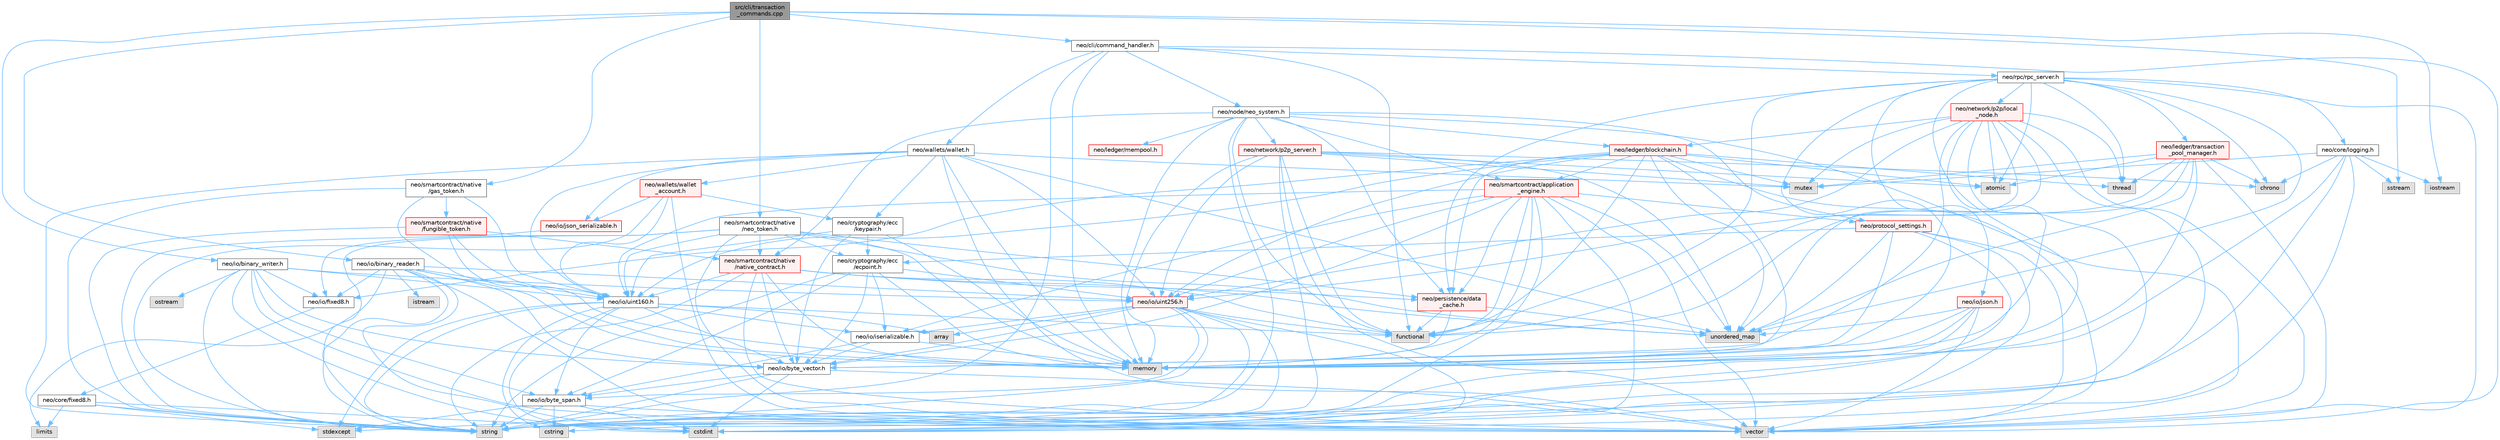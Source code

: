 digraph "src/cli/transaction_commands.cpp"
{
 // LATEX_PDF_SIZE
  bgcolor="transparent";
  edge [fontname=Helvetica,fontsize=10,labelfontname=Helvetica,labelfontsize=10];
  node [fontname=Helvetica,fontsize=10,shape=box,height=0.2,width=0.4];
  Node1 [id="Node000001",label="src/cli/transaction\l_commands.cpp",height=0.2,width=0.4,color="gray40", fillcolor="grey60", style="filled", fontcolor="black",tooltip=" "];
  Node1 -> Node2 [id="edge1_Node000001_Node000002",color="steelblue1",style="solid",tooltip=" "];
  Node2 [id="Node000002",label="neo/cli/command_handler.h",height=0.2,width=0.4,color="grey40", fillcolor="white", style="filled",URL="$command__handler_8h.html",tooltip=" "];
  Node2 -> Node3 [id="edge2_Node000002_Node000003",color="steelblue1",style="solid",tooltip=" "];
  Node3 [id="Node000003",label="neo/node/neo_system.h",height=0.2,width=0.4,color="grey40", fillcolor="white", style="filled",URL="$node_2neo__system_8h.html",tooltip=" "];
  Node3 -> Node4 [id="edge3_Node000003_Node000004",color="steelblue1",style="solid",tooltip=" "];
  Node4 [id="Node000004",label="neo/ledger/blockchain.h",height=0.2,width=0.4,color="red", fillcolor="#FFF0F0", style="filled",URL="$blockchain_8h.html",tooltip=" "];
  Node4 -> Node22 [id="edge4_Node000004_Node000022",color="steelblue1",style="solid",tooltip=" "];
  Node22 [id="Node000022",label="neo/io/fixed8.h",height=0.2,width=0.4,color="grey40", fillcolor="white", style="filled",URL="$io_2fixed8_8h.html",tooltip=" "];
  Node22 -> Node23 [id="edge5_Node000022_Node000023",color="steelblue1",style="solid",tooltip=" "];
  Node23 [id="Node000023",label="neo/core/fixed8.h",height=0.2,width=0.4,color="grey40", fillcolor="white", style="filled",URL="$core_2fixed8_8h.html",tooltip=" "];
  Node23 -> Node8 [id="edge6_Node000023_Node000008",color="steelblue1",style="solid",tooltip=" "];
  Node8 [id="Node000008",label="cstdint",height=0.2,width=0.4,color="grey60", fillcolor="#E0E0E0", style="filled",tooltip=" "];
  Node23 -> Node24 [id="edge7_Node000023_Node000024",color="steelblue1",style="solid",tooltip=" "];
  Node24 [id="Node000024",label="limits",height=0.2,width=0.4,color="grey60", fillcolor="#E0E0E0", style="filled",tooltip=" "];
  Node23 -> Node10 [id="edge8_Node000023_Node000010",color="steelblue1",style="solid",tooltip=" "];
  Node10 [id="Node000010",label="stdexcept",height=0.2,width=0.4,color="grey60", fillcolor="#E0E0E0", style="filled",tooltip=" "];
  Node23 -> Node11 [id="edge9_Node000023_Node000011",color="steelblue1",style="solid",tooltip=" "];
  Node11 [id="Node000011",label="string",height=0.2,width=0.4,color="grey60", fillcolor="#E0E0E0", style="filled",tooltip=" "];
  Node4 -> Node15 [id="edge10_Node000004_Node000015",color="steelblue1",style="solid",tooltip=" "];
  Node15 [id="Node000015",label="neo/io/uint160.h",height=0.2,width=0.4,color="grey40", fillcolor="white", style="filled",URL="$uint160_8h.html",tooltip=" "];
  Node15 -> Node7 [id="edge11_Node000015_Node000007",color="steelblue1",style="solid",tooltip=" "];
  Node7 [id="Node000007",label="neo/io/byte_span.h",height=0.2,width=0.4,color="grey40", fillcolor="white", style="filled",URL="$io_2byte__span_8h.html",tooltip=" "];
  Node7 -> Node8 [id="edge12_Node000007_Node000008",color="steelblue1",style="solid",tooltip=" "];
  Node7 -> Node9 [id="edge13_Node000007_Node000009",color="steelblue1",style="solid",tooltip=" "];
  Node9 [id="Node000009",label="cstring",height=0.2,width=0.4,color="grey60", fillcolor="#E0E0E0", style="filled",tooltip=" "];
  Node7 -> Node10 [id="edge14_Node000007_Node000010",color="steelblue1",style="solid",tooltip=" "];
  Node7 -> Node11 [id="edge15_Node000007_Node000011",color="steelblue1",style="solid",tooltip=" "];
  Node7 -> Node12 [id="edge16_Node000007_Node000012",color="steelblue1",style="solid",tooltip=" "];
  Node12 [id="Node000012",label="vector",height=0.2,width=0.4,color="grey60", fillcolor="#E0E0E0", style="filled",tooltip=" "];
  Node15 -> Node13 [id="edge17_Node000015_Node000013",color="steelblue1",style="solid",tooltip=" "];
  Node13 [id="Node000013",label="neo/io/byte_vector.h",height=0.2,width=0.4,color="grey40", fillcolor="white", style="filled",URL="$io_2byte__vector_8h.html",tooltip=" "];
  Node13 -> Node7 [id="edge18_Node000013_Node000007",color="steelblue1",style="solid",tooltip=" "];
  Node13 -> Node8 [id="edge19_Node000013_Node000008",color="steelblue1",style="solid",tooltip=" "];
  Node13 -> Node11 [id="edge20_Node000013_Node000011",color="steelblue1",style="solid",tooltip=" "];
  Node13 -> Node12 [id="edge21_Node000013_Node000012",color="steelblue1",style="solid",tooltip=" "];
  Node15 -> Node6 [id="edge22_Node000015_Node000006",color="steelblue1",style="solid",tooltip=" "];
  Node6 [id="Node000006",label="neo/io/iserializable.h",height=0.2,width=0.4,color="grey40", fillcolor="white", style="filled",URL="$iserializable_8h.html",tooltip=" "];
  Node6 -> Node7 [id="edge23_Node000006_Node000007",color="steelblue1",style="solid",tooltip=" "];
  Node6 -> Node13 [id="edge24_Node000006_Node000013",color="steelblue1",style="solid",tooltip=" "];
  Node6 -> Node14 [id="edge25_Node000006_Node000014",color="steelblue1",style="solid",tooltip=" "];
  Node14 [id="Node000014",label="memory",height=0.2,width=0.4,color="grey60", fillcolor="#E0E0E0", style="filled",tooltip=" "];
  Node15 -> Node16 [id="edge26_Node000015_Node000016",color="steelblue1",style="solid",tooltip=" "];
  Node16 [id="Node000016",label="array",height=0.2,width=0.4,color="grey60", fillcolor="#E0E0E0", style="filled",tooltip=" "];
  Node15 -> Node8 [id="edge27_Node000015_Node000008",color="steelblue1",style="solid",tooltip=" "];
  Node15 -> Node9 [id="edge28_Node000015_Node000009",color="steelblue1",style="solid",tooltip=" "];
  Node15 -> Node17 [id="edge29_Node000015_Node000017",color="steelblue1",style="solid",tooltip=" "];
  Node17 [id="Node000017",label="functional",height=0.2,width=0.4,color="grey60", fillcolor="#E0E0E0", style="filled",tooltip=" "];
  Node15 -> Node10 [id="edge30_Node000015_Node000010",color="steelblue1",style="solid",tooltip=" "];
  Node15 -> Node11 [id="edge31_Node000015_Node000011",color="steelblue1",style="solid",tooltip=" "];
  Node4 -> Node18 [id="edge32_Node000004_Node000018",color="steelblue1",style="solid",tooltip=" "];
  Node18 [id="Node000018",label="neo/io/uint256.h",height=0.2,width=0.4,color="red", fillcolor="#FFF0F0", style="filled",URL="$uint256_8h.html",tooltip=" "];
  Node18 -> Node7 [id="edge33_Node000018_Node000007",color="steelblue1",style="solid",tooltip=" "];
  Node18 -> Node13 [id="edge34_Node000018_Node000013",color="steelblue1",style="solid",tooltip=" "];
  Node18 -> Node6 [id="edge35_Node000018_Node000006",color="steelblue1",style="solid",tooltip=" "];
  Node18 -> Node16 [id="edge36_Node000018_Node000016",color="steelblue1",style="solid",tooltip=" "];
  Node18 -> Node8 [id="edge37_Node000018_Node000008",color="steelblue1",style="solid",tooltip=" "];
  Node18 -> Node9 [id="edge38_Node000018_Node000009",color="steelblue1",style="solid",tooltip=" "];
  Node18 -> Node17 [id="edge39_Node000018_Node000017",color="steelblue1",style="solid",tooltip=" "];
  Node18 -> Node10 [id="edge40_Node000018_Node000010",color="steelblue1",style="solid",tooltip=" "];
  Node18 -> Node11 [id="edge41_Node000018_Node000011",color="steelblue1",style="solid",tooltip=" "];
  Node4 -> Node73 [id="edge42_Node000004_Node000073",color="steelblue1",style="solid",tooltip=" "];
  Node73 [id="Node000073",label="neo/persistence/data\l_cache.h",height=0.2,width=0.4,color="red", fillcolor="#FFF0F0", style="filled",URL="$data__cache_8h.html",tooltip=" "];
  Node73 -> Node17 [id="edge43_Node000073_Node000017",color="steelblue1",style="solid",tooltip=" "];
  Node73 -> Node14 [id="edge44_Node000073_Node000014",color="steelblue1",style="solid",tooltip=" "];
  Node73 -> Node39 [id="edge45_Node000073_Node000039",color="steelblue1",style="solid",tooltip=" "];
  Node39 [id="Node000039",label="unordered_map",height=0.2,width=0.4,color="grey60", fillcolor="#E0E0E0", style="filled",tooltip=" "];
  Node4 -> Node90 [id="edge46_Node000004_Node000090",color="steelblue1",style="solid",tooltip=" "];
  Node90 [id="Node000090",label="neo/smartcontract/application\l_engine.h",height=0.2,width=0.4,color="red", fillcolor="#FFF0F0", style="filled",URL="$application__engine_8h.html",tooltip=" "];
  Node90 -> Node13 [id="edge47_Node000090_Node000013",color="steelblue1",style="solid",tooltip=" "];
  Node90 -> Node6 [id="edge48_Node000090_Node000006",color="steelblue1",style="solid",tooltip=" "];
  Node90 -> Node15 [id="edge49_Node000090_Node000015",color="steelblue1",style="solid",tooltip=" "];
  Node90 -> Node18 [id="edge50_Node000090_Node000018",color="steelblue1",style="solid",tooltip=" "];
  Node90 -> Node73 [id="edge51_Node000090_Node000073",color="steelblue1",style="solid",tooltip=" "];
  Node90 -> Node91 [id="edge52_Node000090_Node000091",color="steelblue1",style="solid",tooltip=" "];
  Node91 [id="Node000091",label="neo/protocol_settings.h",height=0.2,width=0.4,color="red", fillcolor="#FFF0F0", style="filled",URL="$protocol__settings_8h.html",tooltip=" "];
  Node91 -> Node58 [id="edge53_Node000091_Node000058",color="steelblue1",style="solid",tooltip=" "];
  Node58 [id="Node000058",label="neo/cryptography/ecc\l/ecpoint.h",height=0.2,width=0.4,color="grey40", fillcolor="white", style="filled",URL="$ecpoint_8h.html",tooltip=" "];
  Node58 -> Node7 [id="edge54_Node000058_Node000007",color="steelblue1",style="solid",tooltip=" "];
  Node58 -> Node13 [id="edge55_Node000058_Node000013",color="steelblue1",style="solid",tooltip=" "];
  Node58 -> Node6 [id="edge56_Node000058_Node000006",color="steelblue1",style="solid",tooltip=" "];
  Node58 -> Node18 [id="edge57_Node000058_Node000018",color="steelblue1",style="solid",tooltip=" "];
  Node58 -> Node14 [id="edge58_Node000058_Node000014",color="steelblue1",style="solid",tooltip=" "];
  Node58 -> Node11 [id="edge59_Node000058_Node000011",color="steelblue1",style="solid",tooltip=" "];
  Node91 -> Node8 [id="edge60_Node000091_Node000008",color="steelblue1",style="solid",tooltip=" "];
  Node91 -> Node14 [id="edge61_Node000091_Node000014",color="steelblue1",style="solid",tooltip=" "];
  Node91 -> Node11 [id="edge62_Node000091_Node000011",color="steelblue1",style="solid",tooltip=" "];
  Node91 -> Node39 [id="edge63_Node000091_Node000039",color="steelblue1",style="solid",tooltip=" "];
  Node91 -> Node12 [id="edge64_Node000091_Node000012",color="steelblue1",style="solid",tooltip=" "];
  Node90 -> Node8 [id="edge65_Node000090_Node000008",color="steelblue1",style="solid",tooltip=" "];
  Node90 -> Node17 [id="edge66_Node000090_Node000017",color="steelblue1",style="solid",tooltip=" "];
  Node90 -> Node14 [id="edge67_Node000090_Node000014",color="steelblue1",style="solid",tooltip=" "];
  Node90 -> Node11 [id="edge68_Node000090_Node000011",color="steelblue1",style="solid",tooltip=" "];
  Node90 -> Node39 [id="edge69_Node000090_Node000039",color="steelblue1",style="solid",tooltip=" "];
  Node90 -> Node12 [id="edge70_Node000090_Node000012",color="steelblue1",style="solid",tooltip=" "];
  Node4 -> Node112 [id="edge71_Node000004_Node000112",color="steelblue1",style="solid",tooltip=" "];
  Node112 [id="Node000112",label="atomic",height=0.2,width=0.4,color="grey60", fillcolor="#E0E0E0", style="filled",tooltip=" "];
  Node4 -> Node17 [id="edge72_Node000004_Node000017",color="steelblue1",style="solid",tooltip=" "];
  Node4 -> Node14 [id="edge73_Node000004_Node000014",color="steelblue1",style="solid",tooltip=" "];
  Node4 -> Node70 [id="edge74_Node000004_Node000070",color="steelblue1",style="solid",tooltip=" "];
  Node70 [id="Node000070",label="mutex",height=0.2,width=0.4,color="grey60", fillcolor="#E0E0E0", style="filled",tooltip=" "];
  Node4 -> Node115 [id="edge75_Node000004_Node000115",color="steelblue1",style="solid",tooltip=" "];
  Node115 [id="Node000115",label="thread",height=0.2,width=0.4,color="grey60", fillcolor="#E0E0E0", style="filled",tooltip=" "];
  Node4 -> Node39 [id="edge76_Node000004_Node000039",color="steelblue1",style="solid",tooltip=" "];
  Node4 -> Node12 [id="edge77_Node000004_Node000012",color="steelblue1",style="solid",tooltip=" "];
  Node3 -> Node116 [id="edge78_Node000003_Node000116",color="steelblue1",style="solid",tooltip=" "];
  Node116 [id="Node000116",label="neo/ledger/mempool.h",height=0.2,width=0.4,color="red", fillcolor="#FFF0F0", style="filled",URL="$mempool_8h.html",tooltip=" "];
  Node3 -> Node120 [id="edge79_Node000003_Node000120",color="steelblue1",style="solid",tooltip=" "];
  Node120 [id="Node000120",label="neo/network/p2p_server.h",height=0.2,width=0.4,color="red", fillcolor="#FFF0F0", style="filled",URL="$p2p__server_8h.html",tooltip=" "];
  Node120 -> Node18 [id="edge80_Node000120_Node000018",color="steelblue1",style="solid",tooltip=" "];
  Node120 -> Node112 [id="edge81_Node000120_Node000112",color="steelblue1",style="solid",tooltip=" "];
  Node120 -> Node68 [id="edge82_Node000120_Node000068",color="steelblue1",style="solid",tooltip=" "];
  Node68 [id="Node000068",label="chrono",height=0.2,width=0.4,color="grey60", fillcolor="#E0E0E0", style="filled",tooltip=" "];
  Node120 -> Node17 [id="edge83_Node000120_Node000017",color="steelblue1",style="solid",tooltip=" "];
  Node120 -> Node14 [id="edge84_Node000120_Node000014",color="steelblue1",style="solid",tooltip=" "];
  Node120 -> Node70 [id="edge85_Node000120_Node000070",color="steelblue1",style="solid",tooltip=" "];
  Node120 -> Node11 [id="edge86_Node000120_Node000011",color="steelblue1",style="solid",tooltip=" "];
  Node120 -> Node39 [id="edge87_Node000120_Node000039",color="steelblue1",style="solid",tooltip=" "];
  Node120 -> Node12 [id="edge88_Node000120_Node000012",color="steelblue1",style="solid",tooltip=" "];
  Node3 -> Node73 [id="edge89_Node000003_Node000073",color="steelblue1",style="solid",tooltip=" "];
  Node3 -> Node91 [id="edge90_Node000003_Node000091",color="steelblue1",style="solid",tooltip=" "];
  Node3 -> Node90 [id="edge91_Node000003_Node000090",color="steelblue1",style="solid",tooltip=" "];
  Node3 -> Node139 [id="edge92_Node000003_Node000139",color="steelblue1",style="solid",tooltip=" "];
  Node139 [id="Node000139",label="neo/smartcontract/native\l/native_contract.h",height=0.2,width=0.4,color="red", fillcolor="#FFF0F0", style="filled",URL="$native_2native__contract_8h.html",tooltip=" "];
  Node139 -> Node13 [id="edge93_Node000139_Node000013",color="steelblue1",style="solid",tooltip=" "];
  Node139 -> Node15 [id="edge94_Node000139_Node000015",color="steelblue1",style="solid",tooltip=" "];
  Node139 -> Node73 [id="edge95_Node000139_Node000073",color="steelblue1",style="solid",tooltip=" "];
  Node139 -> Node17 [id="edge96_Node000139_Node000017",color="steelblue1",style="solid",tooltip=" "];
  Node139 -> Node14 [id="edge97_Node000139_Node000014",color="steelblue1",style="solid",tooltip=" "];
  Node139 -> Node11 [id="edge98_Node000139_Node000011",color="steelblue1",style="solid",tooltip=" "];
  Node139 -> Node39 [id="edge99_Node000139_Node000039",color="steelblue1",style="solid",tooltip=" "];
  Node139 -> Node12 [id="edge100_Node000139_Node000012",color="steelblue1",style="solid",tooltip=" "];
  Node3 -> Node17 [id="edge101_Node000003_Node000017",color="steelblue1",style="solid",tooltip=" "];
  Node3 -> Node14 [id="edge102_Node000003_Node000014",color="steelblue1",style="solid",tooltip=" "];
  Node3 -> Node11 [id="edge103_Node000003_Node000011",color="steelblue1",style="solid",tooltip=" "];
  Node3 -> Node12 [id="edge104_Node000003_Node000012",color="steelblue1",style="solid",tooltip=" "];
  Node2 -> Node140 [id="edge105_Node000002_Node000140",color="steelblue1",style="solid",tooltip=" "];
  Node140 [id="Node000140",label="neo/rpc/rpc_server.h",height=0.2,width=0.4,color="grey40", fillcolor="white", style="filled",URL="$rpc__server_8h.html",tooltip=" "];
  Node140 -> Node141 [id="edge106_Node000140_Node000141",color="steelblue1",style="solid",tooltip=" "];
  Node141 [id="Node000141",label="neo/core/logging.h",height=0.2,width=0.4,color="grey40", fillcolor="white", style="filled",URL="$core_2logging_8h.html",tooltip=" "];
  Node141 -> Node68 [id="edge107_Node000141_Node000068",color="steelblue1",style="solid",tooltip=" "];
  Node141 -> Node8 [id="edge108_Node000141_Node000008",color="steelblue1",style="solid",tooltip=" "];
  Node141 -> Node14 [id="edge109_Node000141_Node000014",color="steelblue1",style="solid",tooltip=" "];
  Node141 -> Node80 [id="edge110_Node000141_Node000080",color="steelblue1",style="solid",tooltip=" "];
  Node80 [id="Node000080",label="sstream",height=0.2,width=0.4,color="grey60", fillcolor="#E0E0E0", style="filled",tooltip=" "];
  Node141 -> Node11 [id="edge111_Node000141_Node000011",color="steelblue1",style="solid",tooltip=" "];
  Node141 -> Node142 [id="edge112_Node000141_Node000142",color="steelblue1",style="solid",tooltip=" "];
  Node142 [id="Node000142",label="iostream",height=0.2,width=0.4,color="grey60", fillcolor="#E0E0E0", style="filled",tooltip=" "];
  Node141 -> Node70 [id="edge113_Node000141_Node000070",color="steelblue1",style="solid",tooltip=" "];
  Node140 -> Node143 [id="edge114_Node000140_Node000143",color="steelblue1",style="solid",tooltip=" "];
  Node143 [id="Node000143",label="neo/io/json.h",height=0.2,width=0.4,color="red", fillcolor="#FFF0F0", style="filled",URL="$io_2json_8h.html",tooltip=" "];
  Node143 -> Node13 [id="edge115_Node000143_Node000013",color="steelblue1",style="solid",tooltip=" "];
  Node143 -> Node14 [id="edge116_Node000143_Node000014",color="steelblue1",style="solid",tooltip=" "];
  Node143 -> Node11 [id="edge117_Node000143_Node000011",color="steelblue1",style="solid",tooltip=" "];
  Node143 -> Node39 [id="edge118_Node000143_Node000039",color="steelblue1",style="solid",tooltip=" "];
  Node143 -> Node12 [id="edge119_Node000143_Node000012",color="steelblue1",style="solid",tooltip=" "];
  Node140 -> Node144 [id="edge120_Node000140_Node000144",color="steelblue1",style="solid",tooltip=" "];
  Node144 [id="Node000144",label="neo/ledger/transaction\l_pool_manager.h",height=0.2,width=0.4,color="red", fillcolor="#FFF0F0", style="filled",URL="$transaction__pool__manager_8h.html",tooltip=" "];
  Node144 -> Node18 [id="edge121_Node000144_Node000018",color="steelblue1",style="solid",tooltip=" "];
  Node144 -> Node112 [id="edge122_Node000144_Node000112",color="steelblue1",style="solid",tooltip=" "];
  Node144 -> Node68 [id="edge123_Node000144_Node000068",color="steelblue1",style="solid",tooltip=" "];
  Node144 -> Node17 [id="edge124_Node000144_Node000017",color="steelblue1",style="solid",tooltip=" "];
  Node144 -> Node14 [id="edge125_Node000144_Node000014",color="steelblue1",style="solid",tooltip=" "];
  Node144 -> Node70 [id="edge126_Node000144_Node000070",color="steelblue1",style="solid",tooltip=" "];
  Node144 -> Node115 [id="edge127_Node000144_Node000115",color="steelblue1",style="solid",tooltip=" "];
  Node144 -> Node39 [id="edge128_Node000144_Node000039",color="steelblue1",style="solid",tooltip=" "];
  Node144 -> Node12 [id="edge129_Node000144_Node000012",color="steelblue1",style="solid",tooltip=" "];
  Node140 -> Node145 [id="edge130_Node000140_Node000145",color="steelblue1",style="solid",tooltip=" "];
  Node145 [id="Node000145",label="neo/network/p2p/local\l_node.h",height=0.2,width=0.4,color="red", fillcolor="#FFF0F0", style="filled",URL="$local__node_8h.html",tooltip=" "];
  Node145 -> Node13 [id="edge131_Node000145_Node000013",color="steelblue1",style="solid",tooltip=" "];
  Node145 -> Node18 [id="edge132_Node000145_Node000018",color="steelblue1",style="solid",tooltip=" "];
  Node145 -> Node4 [id="edge133_Node000145_Node000004",color="steelblue1",style="solid",tooltip=" "];
  Node145 -> Node112 [id="edge134_Node000145_Node000112",color="steelblue1",style="solid",tooltip=" "];
  Node145 -> Node8 [id="edge135_Node000145_Node000008",color="steelblue1",style="solid",tooltip=" "];
  Node145 -> Node17 [id="edge136_Node000145_Node000017",color="steelblue1",style="solid",tooltip=" "];
  Node145 -> Node14 [id="edge137_Node000145_Node000014",color="steelblue1",style="solid",tooltip=" "];
  Node145 -> Node70 [id="edge138_Node000145_Node000070",color="steelblue1",style="solid",tooltip=" "];
  Node145 -> Node11 [id="edge139_Node000145_Node000011",color="steelblue1",style="solid",tooltip=" "];
  Node145 -> Node115 [id="edge140_Node000145_Node000115",color="steelblue1",style="solid",tooltip=" "];
  Node145 -> Node39 [id="edge141_Node000145_Node000039",color="steelblue1",style="solid",tooltip=" "];
  Node145 -> Node12 [id="edge142_Node000145_Node000012",color="steelblue1",style="solid",tooltip=" "];
  Node140 -> Node73 [id="edge143_Node000140_Node000073",color="steelblue1",style="solid",tooltip=" "];
  Node140 -> Node112 [id="edge144_Node000140_Node000112",color="steelblue1",style="solid",tooltip=" "];
  Node140 -> Node68 [id="edge145_Node000140_Node000068",color="steelblue1",style="solid",tooltip=" "];
  Node140 -> Node17 [id="edge146_Node000140_Node000017",color="steelblue1",style="solid",tooltip=" "];
  Node140 -> Node14 [id="edge147_Node000140_Node000014",color="steelblue1",style="solid",tooltip=" "];
  Node140 -> Node11 [id="edge148_Node000140_Node000011",color="steelblue1",style="solid",tooltip=" "];
  Node140 -> Node115 [id="edge149_Node000140_Node000115",color="steelblue1",style="solid",tooltip=" "];
  Node140 -> Node39 [id="edge150_Node000140_Node000039",color="steelblue1",style="solid",tooltip=" "];
  Node140 -> Node12 [id="edge151_Node000140_Node000012",color="steelblue1",style="solid",tooltip=" "];
  Node2 -> Node174 [id="edge152_Node000002_Node000174",color="steelblue1",style="solid",tooltip=" "];
  Node174 [id="Node000174",label="neo/wallets/wallet.h",height=0.2,width=0.4,color="grey40", fillcolor="white", style="filled",URL="$wallet_8h.html",tooltip=" "];
  Node174 -> Node175 [id="edge153_Node000174_Node000175",color="steelblue1",style="solid",tooltip=" "];
  Node175 [id="Node000175",label="neo/cryptography/ecc\l/keypair.h",height=0.2,width=0.4,color="grey40", fillcolor="white", style="filled",URL="$keypair_8h.html",tooltip=" "];
  Node175 -> Node58 [id="edge154_Node000175_Node000058",color="steelblue1",style="solid",tooltip=" "];
  Node175 -> Node13 [id="edge155_Node000175_Node000013",color="steelblue1",style="solid",tooltip=" "];
  Node175 -> Node15 [id="edge156_Node000175_Node000015",color="steelblue1",style="solid",tooltip=" "];
  Node175 -> Node14 [id="edge157_Node000175_Node000014",color="steelblue1",style="solid",tooltip=" "];
  Node174 -> Node176 [id="edge158_Node000174_Node000176",color="steelblue1",style="solid",tooltip=" "];
  Node176 [id="Node000176",label="neo/io/json_serializable.h",height=0.2,width=0.4,color="red", fillcolor="#FFF0F0", style="filled",URL="$json__serializable_8h.html",tooltip=" "];
  Node176 -> Node11 [id="edge159_Node000176_Node000011",color="steelblue1",style="solid",tooltip=" "];
  Node174 -> Node15 [id="edge160_Node000174_Node000015",color="steelblue1",style="solid",tooltip=" "];
  Node174 -> Node18 [id="edge161_Node000174_Node000018",color="steelblue1",style="solid",tooltip=" "];
  Node174 -> Node177 [id="edge162_Node000174_Node000177",color="steelblue1",style="solid",tooltip=" "];
  Node177 [id="Node000177",label="neo/wallets/wallet\l_account.h",height=0.2,width=0.4,color="red", fillcolor="#FFF0F0", style="filled",URL="$wallet__account_8h.html",tooltip=" "];
  Node177 -> Node175 [id="edge163_Node000177_Node000175",color="steelblue1",style="solid",tooltip=" "];
  Node177 -> Node176 [id="edge164_Node000177_Node000176",color="steelblue1",style="solid",tooltip=" "];
  Node177 -> Node15 [id="edge165_Node000177_Node000015",color="steelblue1",style="solid",tooltip=" "];
  Node177 -> Node11 [id="edge166_Node000177_Node000011",color="steelblue1",style="solid",tooltip=" "];
  Node177 -> Node12 [id="edge167_Node000177_Node000012",color="steelblue1",style="solid",tooltip=" "];
  Node174 -> Node14 [id="edge168_Node000174_Node000014",color="steelblue1",style="solid",tooltip=" "];
  Node174 -> Node70 [id="edge169_Node000174_Node000070",color="steelblue1",style="solid",tooltip=" "];
  Node174 -> Node11 [id="edge170_Node000174_Node000011",color="steelblue1",style="solid",tooltip=" "];
  Node174 -> Node39 [id="edge171_Node000174_Node000039",color="steelblue1",style="solid",tooltip=" "];
  Node174 -> Node12 [id="edge172_Node000174_Node000012",color="steelblue1",style="solid",tooltip=" "];
  Node2 -> Node17 [id="edge173_Node000002_Node000017",color="steelblue1",style="solid",tooltip=" "];
  Node2 -> Node14 [id="edge174_Node000002_Node000014",color="steelblue1",style="solid",tooltip=" "];
  Node2 -> Node11 [id="edge175_Node000002_Node000011",color="steelblue1",style="solid",tooltip=" "];
  Node2 -> Node12 [id="edge176_Node000002_Node000012",color="steelblue1",style="solid",tooltip=" "];
  Node1 -> Node21 [id="edge177_Node000001_Node000021",color="steelblue1",style="solid",tooltip=" "];
  Node21 [id="Node000021",label="neo/io/binary_reader.h",height=0.2,width=0.4,color="grey40", fillcolor="white", style="filled",URL="$binary__reader_8h.html",tooltip=" "];
  Node21 -> Node13 [id="edge178_Node000021_Node000013",color="steelblue1",style="solid",tooltip=" "];
  Node21 -> Node22 [id="edge179_Node000021_Node000022",color="steelblue1",style="solid",tooltip=" "];
  Node21 -> Node15 [id="edge180_Node000021_Node000015",color="steelblue1",style="solid",tooltip=" "];
  Node21 -> Node18 [id="edge181_Node000021_Node000018",color="steelblue1",style="solid",tooltip=" "];
  Node21 -> Node8 [id="edge182_Node000021_Node000008",color="steelblue1",style="solid",tooltip=" "];
  Node21 -> Node25 [id="edge183_Node000021_Node000025",color="steelblue1",style="solid",tooltip=" "];
  Node25 [id="Node000025",label="istream",height=0.2,width=0.4,color="grey60", fillcolor="#E0E0E0", style="filled",tooltip=" "];
  Node21 -> Node24 [id="edge184_Node000021_Node000024",color="steelblue1",style="solid",tooltip=" "];
  Node21 -> Node14 [id="edge185_Node000021_Node000014",color="steelblue1",style="solid",tooltip=" "];
  Node21 -> Node11 [id="edge186_Node000021_Node000011",color="steelblue1",style="solid",tooltip=" "];
  Node21 -> Node12 [id="edge187_Node000021_Node000012",color="steelblue1",style="solid",tooltip=" "];
  Node1 -> Node26 [id="edge188_Node000001_Node000026",color="steelblue1",style="solid",tooltip=" "];
  Node26 [id="Node000026",label="neo/io/binary_writer.h",height=0.2,width=0.4,color="grey40", fillcolor="white", style="filled",URL="$binary__writer_8h.html",tooltip=" "];
  Node26 -> Node7 [id="edge189_Node000026_Node000007",color="steelblue1",style="solid",tooltip=" "];
  Node26 -> Node13 [id="edge190_Node000026_Node000013",color="steelblue1",style="solid",tooltip=" "];
  Node26 -> Node22 [id="edge191_Node000026_Node000022",color="steelblue1",style="solid",tooltip=" "];
  Node26 -> Node15 [id="edge192_Node000026_Node000015",color="steelblue1",style="solid",tooltip=" "];
  Node26 -> Node18 [id="edge193_Node000026_Node000018",color="steelblue1",style="solid",tooltip=" "];
  Node26 -> Node8 [id="edge194_Node000026_Node000008",color="steelblue1",style="solid",tooltip=" "];
  Node26 -> Node27 [id="edge195_Node000026_Node000027",color="steelblue1",style="solid",tooltip=" "];
  Node27 [id="Node000027",label="ostream",height=0.2,width=0.4,color="grey60", fillcolor="#E0E0E0", style="filled",tooltip=" "];
  Node26 -> Node11 [id="edge196_Node000026_Node000011",color="steelblue1",style="solid",tooltip=" "];
  Node26 -> Node12 [id="edge197_Node000026_Node000012",color="steelblue1",style="solid",tooltip=" "];
  Node1 -> Node178 [id="edge198_Node000001_Node000178",color="steelblue1",style="solid",tooltip=" "];
  Node178 [id="Node000178",label="neo/smartcontract/native\l/gas_token.h",height=0.2,width=0.4,color="grey40", fillcolor="white", style="filled",URL="$gas__token_8h.html",tooltip=" "];
  Node178 -> Node15 [id="edge199_Node000178_Node000015",color="steelblue1",style="solid",tooltip=" "];
  Node178 -> Node179 [id="edge200_Node000178_Node000179",color="steelblue1",style="solid",tooltip=" "];
  Node179 [id="Node000179",label="neo/smartcontract/native\l/fungible_token.h",height=0.2,width=0.4,color="red", fillcolor="#FFF0F0", style="filled",URL="$fungible__token_8h.html",tooltip=" "];
  Node179 -> Node15 [id="edge201_Node000179_Node000015",color="steelblue1",style="solid",tooltip=" "];
  Node179 -> Node139 [id="edge202_Node000179_Node000139",color="steelblue1",style="solid",tooltip=" "];
  Node179 -> Node14 [id="edge203_Node000179_Node000014",color="steelblue1",style="solid",tooltip=" "];
  Node179 -> Node11 [id="edge204_Node000179_Node000011",color="steelblue1",style="solid",tooltip=" "];
  Node178 -> Node14 [id="edge205_Node000178_Node000014",color="steelblue1",style="solid",tooltip=" "];
  Node178 -> Node11 [id="edge206_Node000178_Node000011",color="steelblue1",style="solid",tooltip=" "];
  Node1 -> Node180 [id="edge207_Node000001_Node000180",color="steelblue1",style="solid",tooltip=" "];
  Node180 [id="Node000180",label="neo/smartcontract/native\l/neo_token.h",height=0.2,width=0.4,color="grey40", fillcolor="white", style="filled",URL="$neo__token_8h.html",tooltip=" "];
  Node180 -> Node58 [id="edge208_Node000180_Node000058",color="steelblue1",style="solid",tooltip=" "];
  Node180 -> Node22 [id="edge209_Node000180_Node000022",color="steelblue1",style="solid",tooltip=" "];
  Node180 -> Node15 [id="edge210_Node000180_Node000015",color="steelblue1",style="solid",tooltip=" "];
  Node180 -> Node73 [id="edge211_Node000180_Node000073",color="steelblue1",style="solid",tooltip=" "];
  Node180 -> Node139 [id="edge212_Node000180_Node000139",color="steelblue1",style="solid",tooltip=" "];
  Node180 -> Node14 [id="edge213_Node000180_Node000014",color="steelblue1",style="solid",tooltip=" "];
  Node180 -> Node11 [id="edge214_Node000180_Node000011",color="steelblue1",style="solid",tooltip=" "];
  Node180 -> Node39 [id="edge215_Node000180_Node000039",color="steelblue1",style="solid",tooltip=" "];
  Node180 -> Node12 [id="edge216_Node000180_Node000012",color="steelblue1",style="solid",tooltip=" "];
  Node1 -> Node142 [id="edge217_Node000001_Node000142",color="steelblue1",style="solid",tooltip=" "];
  Node1 -> Node80 [id="edge218_Node000001_Node000080",color="steelblue1",style="solid",tooltip=" "];
}

